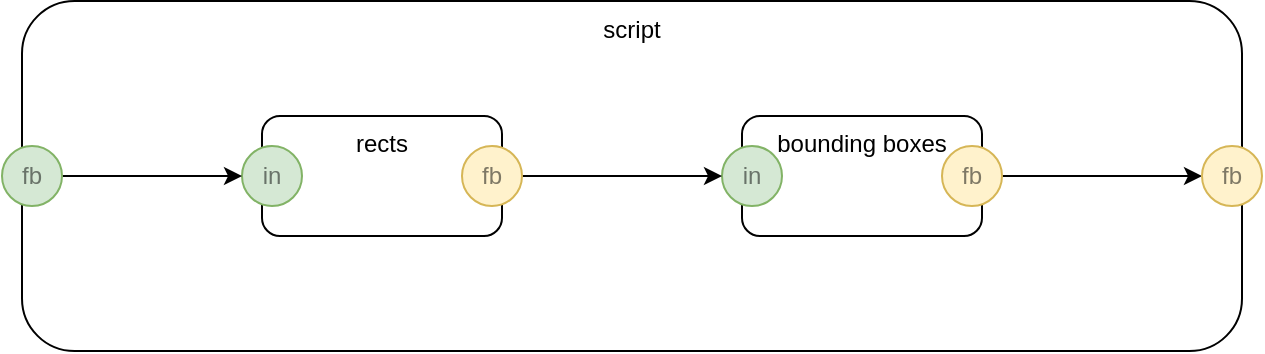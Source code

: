 <mxfile version="14.6.13" type="device" pages="3"><diagram id="FaOtTU-GAnWZfTWZRWnc" name="top level"><mxGraphModel dx="1106" dy="691" grid="1" gridSize="10" guides="1" tooltips="1" connect="1" arrows="1" fold="1" page="1" pageScale="1" pageWidth="1100" pageHeight="850" math="0" shadow="0"><root><mxCell id="0"/><mxCell id="1" parent="0"/><mxCell id="6eZgJzmsyyHiR7huP-Rd-12" value="script" style="rounded=1;whiteSpace=wrap;html=1;verticalAlign=top;" parent="1" vertex="1"><mxGeometry x="160" y="142.5" width="610" height="175" as="geometry"/></mxCell><mxCell id="6eZgJzmsyyHiR7huP-Rd-1" value="rects" style="rounded=1;whiteSpace=wrap;html=1;verticalAlign=top;" parent="1" vertex="1"><mxGeometry x="280" y="200" width="120" height="60" as="geometry"/></mxCell><mxCell id="6eZgJzmsyyHiR7huP-Rd-2" value="bounding boxes" style="rounded=1;whiteSpace=wrap;html=1;verticalAlign=top;" parent="1" vertex="1"><mxGeometry x="520" y="200" width="120" height="60" as="geometry"/></mxCell><mxCell id="6eZgJzmsyyHiR7huP-Rd-3" value="in" style="ellipse;whiteSpace=wrap;html=1;aspect=fixed;fillColor=#d5e8d4;align=center;strokeColor=#82b366;textOpacity=50;" parent="1" vertex="1"><mxGeometry x="270" y="215" width="30" height="30" as="geometry"/></mxCell><mxCell id="6eZgJzmsyyHiR7huP-Rd-4" value="in" style="ellipse;whiteSpace=wrap;html=1;aspect=fixed;fillColor=#d5e8d4;align=center;strokeColor=#82b366;textOpacity=50;" parent="1" vertex="1"><mxGeometry x="510" y="215" width="30" height="30" as="geometry"/></mxCell><mxCell id="6eZgJzmsyyHiR7huP-Rd-7" style="edgeStyle=orthogonalEdgeStyle;rounded=0;orthogonalLoop=1;jettySize=auto;html=1;entryX=0;entryY=0.5;entryDx=0;entryDy=0;" parent="1" source="6eZgJzmsyyHiR7huP-Rd-5" target="6eZgJzmsyyHiR7huP-Rd-4" edge="1"><mxGeometry relative="1" as="geometry"/></mxCell><mxCell id="6eZgJzmsyyHiR7huP-Rd-5" value="fb" style="ellipse;whiteSpace=wrap;html=1;aspect=fixed;fillColor=#fff2cc;align=center;strokeColor=#d6b656;textOpacity=50;" parent="1" vertex="1"><mxGeometry x="380" y="215" width="30" height="30" as="geometry"/></mxCell><mxCell id="6eZgJzmsyyHiR7huP-Rd-11" style="edgeStyle=orthogonalEdgeStyle;rounded=0;orthogonalLoop=1;jettySize=auto;html=1;exitX=1;exitY=0.5;exitDx=0;exitDy=0;entryX=0;entryY=0.5;entryDx=0;entryDy=0;" parent="1" source="6eZgJzmsyyHiR7huP-Rd-6" target="6eZgJzmsyyHiR7huP-Rd-10" edge="1"><mxGeometry relative="1" as="geometry"/></mxCell><mxCell id="6eZgJzmsyyHiR7huP-Rd-6" value="fb" style="ellipse;whiteSpace=wrap;html=1;aspect=fixed;fillColor=#fff2cc;align=center;strokeColor=#d6b656;textOpacity=50;" parent="1" vertex="1"><mxGeometry x="620" y="215" width="30" height="30" as="geometry"/></mxCell><mxCell id="6eZgJzmsyyHiR7huP-Rd-9" style="edgeStyle=orthogonalEdgeStyle;rounded=0;orthogonalLoop=1;jettySize=auto;html=1;exitX=1;exitY=0.5;exitDx=0;exitDy=0;" parent="1" source="6eZgJzmsyyHiR7huP-Rd-8" target="6eZgJzmsyyHiR7huP-Rd-3" edge="1"><mxGeometry relative="1" as="geometry"/></mxCell><mxCell id="6eZgJzmsyyHiR7huP-Rd-8" value="fb" style="ellipse;whiteSpace=wrap;html=1;aspect=fixed;fillColor=#d5e8d4;align=center;strokeColor=#82b366;textOpacity=50;" parent="1" vertex="1"><mxGeometry x="150" y="215" width="30" height="30" as="geometry"/></mxCell><mxCell id="6eZgJzmsyyHiR7huP-Rd-10" value="fb" style="ellipse;whiteSpace=wrap;html=1;aspect=fixed;fillColor=#fff2cc;align=center;strokeColor=#d6b656;textOpacity=50;" parent="1" vertex="1"><mxGeometry x="750" y="215" width="30" height="30" as="geometry"/></mxCell></root></mxGraphModel></diagram><diagram name="sequence" id="vliVcLkXS2Rm9vmPGMP9"><mxGraphModel dx="1106" dy="691" grid="1" gridSize="10" guides="1" tooltips="1" connect="1" arrows="1" fold="1" page="1" pageScale="1" pageWidth="1100" pageHeight="850" math="0" shadow="0"><root><mxCell id="ddYUpIAUoDzxC_3s-8eq-0"/><mxCell id="ddYUpIAUoDzxC_3s-8eq-1" parent="ddYUpIAUoDzxC_3s-8eq-0"/><mxCell id="ddYUpIAUoDzxC_3s-8eq-3" value="rects" style="rounded=1;whiteSpace=wrap;html=1;verticalAlign=top;" vertex="1" parent="ddYUpIAUoDzxC_3s-8eq-1"><mxGeometry x="280" y="200" width="120" height="60" as="geometry"/></mxCell><mxCell id="ddYUpIAUoDzxC_3s-8eq-4" value="bounding boxes" style="rounded=1;whiteSpace=wrap;html=1;verticalAlign=top;" vertex="1" parent="ddYUpIAUoDzxC_3s-8eq-1"><mxGeometry x="520" y="200" width="120" height="60" as="geometry"/></mxCell><mxCell id="ddYUpIAUoDzxC_3s-8eq-5" value="in" style="ellipse;whiteSpace=wrap;html=1;aspect=fixed;fillColor=#d5e8d4;align=center;strokeColor=#82b366;textOpacity=50;" vertex="1" parent="ddYUpIAUoDzxC_3s-8eq-1"><mxGeometry x="270" y="215" width="30" height="30" as="geometry"/></mxCell><mxCell id="ddYUpIAUoDzxC_3s-8eq-6" value="in" style="ellipse;whiteSpace=wrap;html=1;aspect=fixed;fillColor=#d5e8d4;align=center;strokeColor=#82b366;textOpacity=50;" vertex="1" parent="ddYUpIAUoDzxC_3s-8eq-1"><mxGeometry x="510" y="215" width="30" height="30" as="geometry"/></mxCell><mxCell id="ddYUpIAUoDzxC_3s-8eq-7" style="edgeStyle=orthogonalEdgeStyle;rounded=0;orthogonalLoop=1;jettySize=auto;html=1;entryX=0;entryY=0.5;entryDx=0;entryDy=0;" edge="1" parent="ddYUpIAUoDzxC_3s-8eq-1" source="ddYUpIAUoDzxC_3s-8eq-8" target="ddYUpIAUoDzxC_3s-8eq-6"><mxGeometry relative="1" as="geometry"/></mxCell><mxCell id="ddYUpIAUoDzxC_3s-8eq-8" value="fb" style="ellipse;whiteSpace=wrap;html=1;aspect=fixed;fillColor=#fff2cc;align=center;strokeColor=#d6b656;textOpacity=50;" vertex="1" parent="ddYUpIAUoDzxC_3s-8eq-1"><mxGeometry x="380" y="215" width="30" height="30" as="geometry"/></mxCell><mxCell id="ddYUpIAUoDzxC_3s-8eq-10" value="fb" style="ellipse;whiteSpace=wrap;html=1;aspect=fixed;fillColor=#fff2cc;align=center;strokeColor=#d6b656;textOpacity=50;" vertex="1" parent="ddYUpIAUoDzxC_3s-8eq-1"><mxGeometry x="620" y="215" width="30" height="30" as="geometry"/></mxCell></root></mxGraphModel></diagram><diagram id="9GurIgssfx25fop2k8oI" name="details"><mxGraphModel dx="1106" dy="691" grid="1" gridSize="10" guides="1" tooltips="1" connect="1" arrows="1" fold="1" page="1" pageScale="1" pageWidth="1100" pageHeight="850" math="0" shadow="0"><root><mxCell id="45ak4eZnZfow64a0ul83-0"/><mxCell id="45ak4eZnZfow64a0ul83-1" parent="45ak4eZnZfow64a0ul83-0"/><mxCell id="45ak4eZnZfow64a0ul83-3" value="rects" style="rounded=1;whiteSpace=wrap;html=1;verticalAlign=top;" parent="45ak4eZnZfow64a0ul83-1" vertex="1"><mxGeometry x="160" y="160" width="200" height="180" as="geometry"/></mxCell><mxCell id="45ak4eZnZfow64a0ul83-5" value="&lt;div&gt;swipl -q \&lt;/div&gt;&lt;div&gt;&amp;nbsp; &amp;nbsp; &amp;nbsp; -g 'consult(fb).' \&lt;/div&gt;&lt;div&gt;&amp;nbsp; &amp;nbsp; &amp;nbsp; -g 'consult(rects).' \&lt;/div&gt;&lt;div&gt;&amp;nbsp; &amp;nbsp; &amp;nbsp; -g 'printRects.' \&lt;/div&gt;&lt;div&gt;&amp;nbsp; &amp;nbsp; &amp;nbsp; -g 'halt.' \&lt;/div&gt;&lt;div&gt;&amp;nbsp; &amp;nbsp; | ./augment-fb&lt;/div&gt;&lt;div&gt;&lt;br&gt;&lt;/div&gt;" style="rounded=0;whiteSpace=wrap;html=1;align=left;fillColor=#f8cecc;strokeColor=#b85450;" parent="45ak4eZnZfow64a0ul83-1" vertex="1"><mxGeometry x="190" y="195" width="140" height="125" as="geometry"/></mxCell><mxCell id="HUFf-UENDCYBOnX-Dvlp-0" value="bounding boxes" style="rounded=1;whiteSpace=wrap;html=1;verticalAlign=top;" parent="45ak4eZnZfow64a0ul83-1" vertex="1"><mxGeometry x="520" y="160" width="250" height="180" as="geometry"/></mxCell><mxCell id="HUFf-UENDCYBOnX-Dvlp-1" value="&lt;div&gt;&lt;div&gt;swipl -q \&lt;/div&gt;&lt;div&gt;&amp;nbsp; &amp;nbsp; &amp;nbsp; -g 'consult(fb).' \&lt;/div&gt;&lt;div&gt;&amp;nbsp; &amp;nbsp; &amp;nbsp; -g 'consult(boundingBoxes).' \&lt;/div&gt;&lt;div&gt;&amp;nbsp; &amp;nbsp; &amp;nbsp; -g 'printBB.' \&lt;/div&gt;&lt;div&gt;&amp;nbsp; &amp;nbsp; &amp;nbsp; -g 'halt.' \&lt;/div&gt;&lt;div&gt;&amp;nbsp; &amp;nbsp; | ./augment-fb&lt;/div&gt;&lt;div&gt;&lt;br&gt;&lt;/div&gt;&lt;/div&gt;" style="rounded=0;whiteSpace=wrap;html=1;align=left;fillColor=#f8cecc;strokeColor=#b85450;" parent="45ak4eZnZfow64a0ul83-1" vertex="1"><mxGeometry x="550" y="195" width="190" height="125" as="geometry"/></mxCell></root></mxGraphModel></diagram></mxfile>